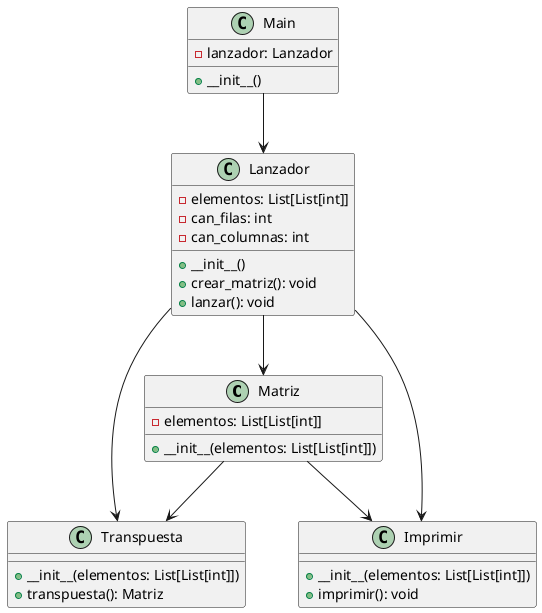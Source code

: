 @startuml ejr1

class Matriz {
  - elementos: List[List[int]]
  + __init__(elementos: List[List[int]])
}

class Transpuesta {
  + __init__(elementos: List[List[int]])
  + transpuesta(): Matriz
}

class Imprimir {
  + __init__(elementos: List[List[int]])
  + imprimir(): void
}

class Lanzador {
  - elementos: List[List[int]]
  - can_filas: int
  - can_columnas: int
  + __init__()
  + crear_matriz(): void
  + lanzar(): void
}

class Main {
  - lanzador: Lanzador
  + __init__()
}

Matriz --> Transpuesta
Matriz --> Imprimir
Lanzador --> Matriz
Lanzador --> Imprimir
Lanzador --> Transpuesta
Main --> Lanzador

@enduml
